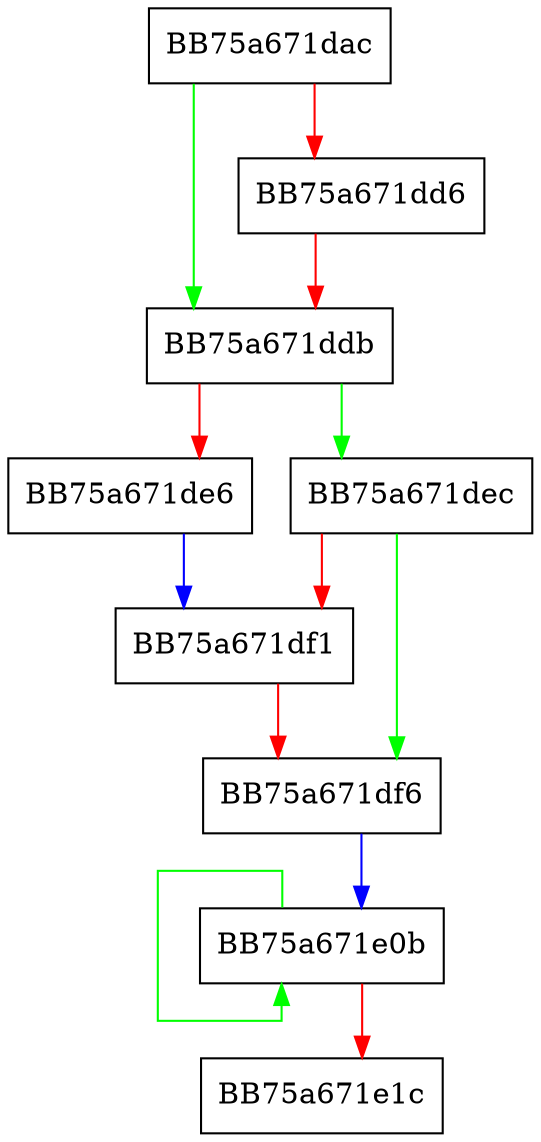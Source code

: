 digraph InitVarArg {
  node [shape="box"];
  graph [splines=ortho];
  BB75a671dac -> BB75a671ddb [color="green"];
  BB75a671dac -> BB75a671dd6 [color="red"];
  BB75a671dd6 -> BB75a671ddb [color="red"];
  BB75a671ddb -> BB75a671dec [color="green"];
  BB75a671ddb -> BB75a671de6 [color="red"];
  BB75a671de6 -> BB75a671df1 [color="blue"];
  BB75a671dec -> BB75a671df6 [color="green"];
  BB75a671dec -> BB75a671df1 [color="red"];
  BB75a671df1 -> BB75a671df6 [color="red"];
  BB75a671df6 -> BB75a671e0b [color="blue"];
  BB75a671e0b -> BB75a671e0b [color="green"];
  BB75a671e0b -> BB75a671e1c [color="red"];
}